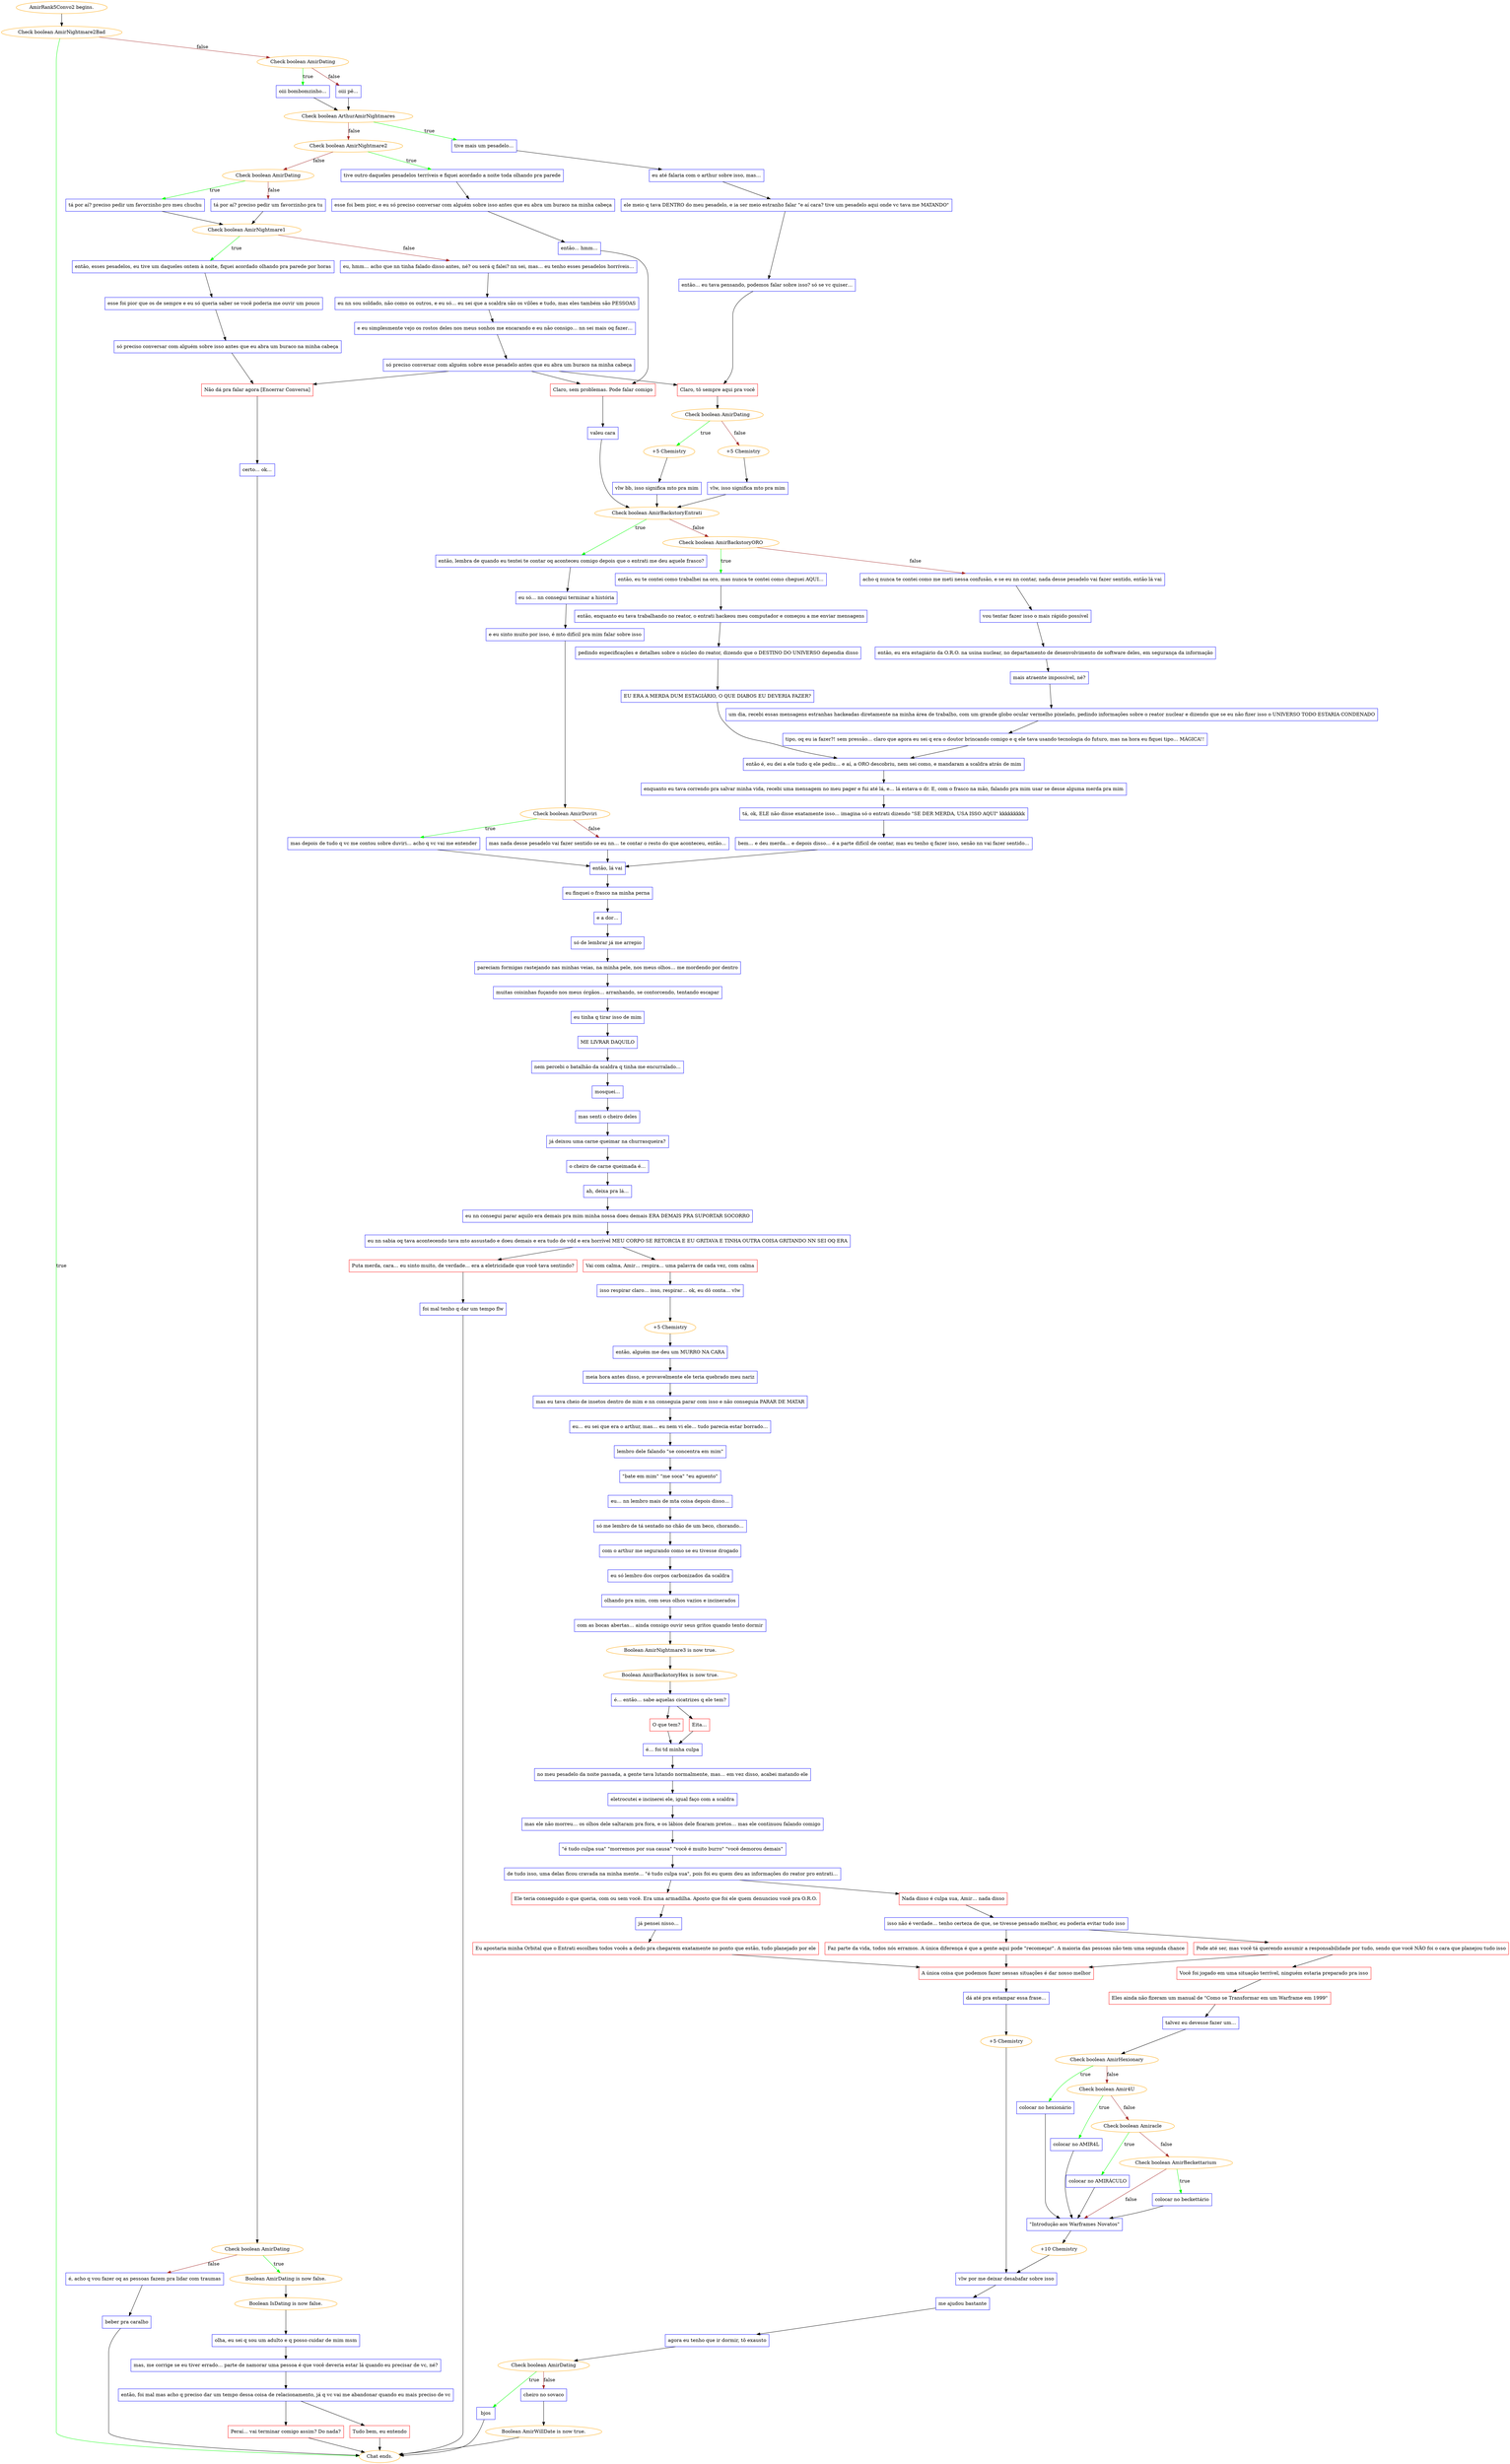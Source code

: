 digraph {
	"AmirRank5Convo2 begins." [color=orange];
		"AmirRank5Convo2 begins." -> j3346168945;
	j3346168945 [label="Check boolean AmirNightmare2Bad",color=orange];
		j3346168945 -> "Chat ends." [label=true,color=green];
		j3346168945 -> j2769147181 [label=false,color=brown];
	"Chat ends." [color=orange];
	j2769147181 [label="Check boolean AmirDating",color=orange];
		j2769147181 -> j2012762219 [label=true,color=green];
		j2769147181 -> j900484097 [label=false,color=brown];
	j2012762219 [label="oiii bombomzinho…",shape=box,color=blue];
		j2012762219 -> j2915049333;
	j900484097 [label="oiii pê…",shape=box,color=blue];
		j900484097 -> j2915049333;
	j2915049333 [label="Check boolean ArthurAmirNightmares",color=orange];
		j2915049333 -> j825713830 [label=true,color=green];
		j2915049333 -> j3157984749 [label=false,color=brown];
	j825713830 [label="tive mais um pesadelo…",shape=box,color=blue];
		j825713830 -> j4236351037;
	j3157984749 [label="Check boolean AmirNightmare2",color=orange];
		j3157984749 -> j1896728413 [label=true,color=green];
		j3157984749 -> j2085567462 [label=false,color=brown];
	j4236351037 [label="eu até falaria com o arthur sobre isso, mas…",shape=box,color=blue];
		j4236351037 -> j973138995;
	j1896728413 [label="tive outro daqueles pesadelos terríveis e fiquei acordado a noite toda olhando pra parede",shape=box,color=blue];
		j1896728413 -> j3146225606;
	j2085567462 [label="Check boolean AmirDating",color=orange];
		j2085567462 -> j928683530 [label=true,color=green];
		j2085567462 -> j2150032108 [label=false,color=brown];
	j973138995 [label="ele meio q tava DENTRO do meu pesadelo, e ia ser meio estranho falar \"e aí cara? tive um pesadelo aqui onde vc tava me MATANDO\"",shape=box,color=blue];
		j973138995 -> j4154631068;
	j3146225606 [label="esse foi bem pior, e eu só preciso conversar com alguém sobre isso antes que eu abra um buraco na minha cabeça",shape=box,color=blue];
		j3146225606 -> j766945376;
	j928683530 [label="tá por aí? preciso pedir um favorzinho pro meu chuchu",shape=box,color=blue];
		j928683530 -> j822141118;
	j2150032108 [label="tá por aí? preciso pedir um favorzinho pra tu",shape=box,color=blue];
		j2150032108 -> j822141118;
	j4154631068 [label="então… eu tava pensando, podemos falar sobre isso? só se vc quiser…",shape=box,color=blue];
		j4154631068 -> j220236139;
	j766945376 [label="então… hmm…",shape=box,color=blue];
		j766945376 -> j1562612319;
	j822141118 [label="Check boolean AmirNightmare1",color=orange];
		j822141118 -> j1331954227 [label=true,color=green];
		j822141118 -> j918447384 [label=false,color=brown];
	j220236139 [label="Claro, tô sempre aqui pra você",shape=box,color=red];
		j220236139 -> j2850850546;
	j1562612319 [label="Claro, sem problemas. Pode falar comigo",shape=box,color=red];
		j1562612319 -> j849510613;
	j1331954227 [label="então, esses pesadelos, eu tive um daqueles ontem à noite, fiquei acordado olhando pra parede por horas",shape=box,color=blue];
		j1331954227 -> j3058922896;
	j918447384 [label="eu, hmm… acho que nn tinha falado disso antes, né? ou será q falei? nn sei, mas… eu tenho esses pesadelos horríveis…",shape=box,color=blue];
		j918447384 -> j2724704696;
	j2850850546 [label="Check boolean AmirDating",color=orange];
		j2850850546 -> j1804603344 [label=true,color=green];
		j2850850546 -> j1304881293 [label=false,color=brown];
	j849510613 [label="valeu cara",shape=box,color=blue];
		j849510613 -> j3726133081;
	j3058922896 [label="esse foi pior que os de sempre e eu só queria saber se você poderia me ouvir um pouco",shape=box,color=blue];
		j3058922896 -> j794424647;
	j2724704696 [label="eu nn sou soldado, não como os outros, e eu só… eu sei que a scaldra são os vilões e tudo, mas eles também são PESSOAS",shape=box,color=blue];
		j2724704696 -> j288576265;
	j1804603344 [label="+5 Chemistry",color=orange];
		j1804603344 -> j2206333045;
	j1304881293 [label="+5 Chemistry",color=orange];
		j1304881293 -> j4112304482;
	j3726133081 [label="Check boolean AmirBackstoryEntrati",color=orange];
		j3726133081 -> j2106756856 [label=true,color=green];
		j3726133081 -> j3839700962 [label=false,color=brown];
	j794424647 [label="só preciso conversar com alguém sobre isso antes que eu abra um buraco na minha cabeça",shape=box,color=blue];
		j794424647 -> j2910075466;
	j288576265 [label="e eu simplesmente vejo os rostos deles nos meus sonhos me encarando e eu não consigo… nn sei mais oq fazer…",shape=box,color=blue];
		j288576265 -> j1468394070;
	j2206333045 [label="vlw bb, isso significa mto pra mim",shape=box,color=blue];
		j2206333045 -> j3726133081;
	j4112304482 [label="vlw, isso significa mto pra mim",shape=box,color=blue];
		j4112304482 -> j3726133081;
	j2106756856 [label="então, lembra de quando eu tentei te contar oq aconteceu comigo depois que o entrati me deu aquele frasco?",shape=box,color=blue];
		j2106756856 -> j2842463004;
	j3839700962 [label="Check boolean AmirBackstoryORO",color=orange];
		j3839700962 -> j1101891828 [label=true,color=green];
		j3839700962 -> j2938764319 [label=false,color=brown];
	j2910075466 [label="Não dá pra falar agora [Encerrar Conversa]",shape=box,color=red];
		j2910075466 -> j701398687;
	j1468394070 [label="só preciso conversar com alguém sobre esse pesadelo antes que eu abra um buraco na minha cabeça",shape=box,color=blue];
		j1468394070 -> j220236139;
		j1468394070 -> j1562612319;
		j1468394070 -> j2910075466;
	j2842463004 [label="eu só… nn consegui terminar a história",shape=box,color=blue];
		j2842463004 -> j9247664;
	j1101891828 [label="então, eu te contei como trabalhei na oro, mas nunca te contei como cheguei AQUI…",shape=box,color=blue];
		j1101891828 -> j425729633;
	j2938764319 [label="acho q nunca te contei como me meti nessa confusão, e se eu nn contar, nada desse pesadelo vai fazer sentido, então lá vai",shape=box,color=blue];
		j2938764319 -> j95729187;
	j701398687 [label="certo… ok…",shape=box,color=blue];
		j701398687 -> j2381424385;
	j9247664 [label="e eu sinto muito por isso, é mto difícil pra mim falar sobre isso",shape=box,color=blue];
		j9247664 -> j2594202141;
	j425729633 [label="então, enquanto eu tava trabalhando no reator, o entrati hackeou meu computador e começou a me enviar mensagens",shape=box,color=blue];
		j425729633 -> j2773119675;
	j95729187 [label="vou tentar fazer isso o mais rápido possível",shape=box,color=blue];
		j95729187 -> j3388147875;
	j2381424385 [label="Check boolean AmirDating",color=orange];
		j2381424385 -> j427974046 [label=true,color=green];
		j2381424385 -> j4180228740 [label=false,color=brown];
	j2594202141 [label="Check boolean AmirDuviri",color=orange];
		j2594202141 -> j2359824366 [label=true,color=green];
		j2594202141 -> j956757205 [label=false,color=brown];
	j2773119675 [label="pedindo especificações e detalhes sobre o núcleo do reator, dizendo que o DESTINO DO UNIVERSO dependia disso",shape=box,color=blue];
		j2773119675 -> j16132228;
	j3388147875 [label="então, eu era estagiário da O.R.O. na usina nuclear, no departamento de desenvolvimento de software deles, em segurança da informação",shape=box,color=blue];
		j3388147875 -> j1579845248;
	j427974046 [label="Boolean AmirDating is now false.",color=orange];
		j427974046 -> j2749215697;
	j4180228740 [label="é, acho q vou fazer oq as pessoas fazem pra lidar com traumas",shape=box,color=blue];
		j4180228740 -> j2760829933;
	j2359824366 [label="mas depois de tudo q vc me contou sobre duviri… acho q vc vai me entender",shape=box,color=blue];
		j2359824366 -> j2433402396;
	j956757205 [label="mas nada desse pesadelo vai fazer sentido se eu nn… te contar o resto do que aconteceu, então…",shape=box,color=blue];
		j956757205 -> j2433402396;
	j16132228 [label="EU ERA A MERDA DUM ESTAGIÁRIO, O QUE DIABOS EU DEVERIA FAZER?",shape=box,color=blue];
		j16132228 -> j3558141692;
	j1579845248 [label="mais atraente impossível, né?",shape=box,color=blue];
		j1579845248 -> j132944882;
	j2749215697 [label="Boolean IsDating is now false.",color=orange];
		j2749215697 -> j2470573432;
	j2760829933 [label="beber pra caralho",shape=box,color=blue];
		j2760829933 -> "Chat ends.";
	j2433402396 [label="então, lá vai",shape=box,color=blue];
		j2433402396 -> j3375770651;
	j3558141692 [label="então é, eu dei a ele tudo q ele pediu… e aí, a ORO descobriu, nem sei como, e mandaram a scaldra atrás de mim",shape=box,color=blue];
		j3558141692 -> j2851514220;
	j132944882 [label="um dia, recebi essas mensagens estranhas hackeadas diretamente na minha área de trabalho, com um grande globo ocular vermelho pixelado, pedindo informações sobre o reator nuclear e dizendo que se eu não fizer isso o UNIVERSO TODO ESTARIA CONDENADO",shape=box,color=blue];
		j132944882 -> j440055958;
	j2470573432 [label="olha, eu sei q sou um adulto e q posso cuidar de mim msm",shape=box,color=blue];
		j2470573432 -> j1128070603;
	j3375770651 [label="eu finquei o frasco na minha perna",shape=box,color=blue];
		j3375770651 -> j3213345750;
	j2851514220 [label="enquanto eu tava correndo pra salvar minha vida, recebi uma mensagem no meu pager e fui até lá, e… lá estava o dr. E, com o frasco na mão, falando pra mim usar se desse alguma merda pra mim",shape=box,color=blue];
		j2851514220 -> j1887596241;
	j440055958 [label="tipo, oq eu ia fazer?! sem pressão… claro que agora eu sei q era o doutor brincando comigo e q ele tava usando tecnologia do futuro, mas na hora eu fiquei tipo… MÁGICA!!",shape=box,color=blue];
		j440055958 -> j3558141692;
	j1128070603 [label="mas, me corrige se eu tiver errado… parte de namorar uma pessoa é que você deveria estar lá quando eu precisar de vc, né?",shape=box,color=blue];
		j1128070603 -> j153361509;
	j3213345750 [label="e a dor…",shape=box,color=blue];
		j3213345750 -> j4255542282;
	j1887596241 [label="tá, ok, ELE não disse exatamente isso… imagina só o entrati dizendo \"SE DER MERDA, USA ISSO AQUI\" kkkkkkkkk",shape=box,color=blue];
		j1887596241 -> j2749007669;
	j153361509 [label="então, foi mal mas acho q preciso dar um tempo dessa coisa de relacionamento, já q vc vai me abandonar quando eu mais preciso de vc",shape=box,color=blue];
		j153361509 -> j1784722859;
		j153361509 -> j3797948872;
	j4255542282 [label="só de lembrar já me arrepio",shape=box,color=blue];
		j4255542282 -> j4277164232;
	j2749007669 [label="bem… e deu merda… e depois disso… é a parte difícil de contar, mas eu tenho q fazer isso, senão nn vai fazer sentido…",shape=box,color=blue];
		j2749007669 -> j2433402396;
	j1784722859 [label="Peraí… vai terminar comigo assim? Do nada?",shape=box,color=red];
		j1784722859 -> "Chat ends.";
	j3797948872 [label="Tudo bem, eu entendo",shape=box,color=red];
		j3797948872 -> "Chat ends.";
	j4277164232 [label="pareciam formigas rastejando nas minhas veias, na minha pele, nos meus olhos… me mordendo por dentro",shape=box,color=blue];
		j4277164232 -> j3178277546;
	j3178277546 [label="muitas coisinhas fuçando nos meus órgãos… arranhando, se contorcendo, tentando escapar",shape=box,color=blue];
		j3178277546 -> j3549574348;
	j3549574348 [label="eu tinha q tirar isso de mim",shape=box,color=blue];
		j3549574348 -> j2056680;
	j2056680 [label="ME LIVRAR DAQUILO",shape=box,color=blue];
		j2056680 -> j4259609054;
	j4259609054 [label="nem percebi o batalhão da scaldra q tinha me encurralado…",shape=box,color=blue];
		j4259609054 -> j2351565535;
	j2351565535 [label="mosquei…",shape=box,color=blue];
		j2351565535 -> j1997097863;
	j1997097863 [label="mas senti o cheiro deles",shape=box,color=blue];
		j1997097863 -> j2837994073;
	j2837994073 [label="já deixou uma carne queimar na churrasqueira?",shape=box,color=blue];
		j2837994073 -> j4109335090;
	j4109335090 [label="o cheiro de carne queimada é…",shape=box,color=blue];
		j4109335090 -> j1934039471;
	j1934039471 [label="ah, deixa pra lá…",shape=box,color=blue];
		j1934039471 -> j642434133;
	j642434133 [label="eu nn consegui parar aquilo era demais pra mim minha nossa doeu demais ERA DEMAIS PRA SUPORTAR SOCORRO",shape=box,color=blue];
		j642434133 -> j1790380201;
	j1790380201 [label="eu nn sabia oq tava acontecendo tava mto assustado e doeu demais e era tudo de vdd e era horrível MEU CORPO SE RETORCIA E EU GRITAVA E TINHA OUTRA COISA GRITANDO NN SEI OQ ERA",shape=box,color=blue];
		j1790380201 -> j834298751;
		j1790380201 -> j1880790417;
	j834298751 [label="Vai com calma, Amir… respira… uma palavra de cada vez, com calma",shape=box,color=red];
		j834298751 -> j1795095438;
	j1880790417 [label="Puta merda, cara… eu sinto muito, de verdade… era a eletricidade que você tava sentindo?",shape=box,color=red];
		j1880790417 -> j3265909830;
	j1795095438 [label="isso respirar claro… isso, respirar… ok, eu dô conta… vlw",shape=box,color=blue];
		j1795095438 -> j4184379427;
	j3265909830 [label="foi mal tenho q dar um tempo flw",shape=box,color=blue];
		j3265909830 -> "Chat ends.";
	j4184379427 [label="+5 Chemistry",color=orange];
		j4184379427 -> j4102331196;
	j4102331196 [label="então, alguém me deu um MURRO NA CARA",shape=box,color=blue];
		j4102331196 -> j1393987386;
	j1393987386 [label="meia hora antes disso, e provavelmente ele teria quebrado meu nariz",shape=box,color=blue];
		j1393987386 -> j274374692;
	j274374692 [label="mas eu tava cheio de insetos dentro de mim e nn conseguia parar com isso e não conseguia PARAR DE MATAR",shape=box,color=blue];
		j274374692 -> j3978303096;
	j3978303096 [label="eu… eu sei que era o arthur, mas… eu nem vi ele… tudo parecia estar borrado…",shape=box,color=blue];
		j3978303096 -> j311559241;
	j311559241 [label="lembro dele falando \"se concentra em mim\"",shape=box,color=blue];
		j311559241 -> j1405868455;
	j1405868455 [label="\"bate em mim\" \"me soca\" \"eu aguento\"",shape=box,color=blue];
		j1405868455 -> j3983484760;
	j3983484760 [label="eu… nn lembro mais de mta coisa depois disso…",shape=box,color=blue];
		j3983484760 -> j3228409615;
	j3228409615 [label="só me lembro de tá sentado no chão de um beco, chorando…",shape=box,color=blue];
		j3228409615 -> j3012084282;
	j3012084282 [label="com o arthur me segurando como se eu tivesse drogado",shape=box,color=blue];
		j3012084282 -> j3666747913;
	j3666747913 [label="eu só lembro dos corpos carbonizados da scaldra",shape=box,color=blue];
		j3666747913 -> j2535615183;
	j2535615183 [label="olhando pra mim, com seus olhos vazios e incinerados",shape=box,color=blue];
		j2535615183 -> j2766283836;
	j2766283836 [label="com as bocas abertas… ainda consigo ouvir seus gritos quando tento dormir",shape=box,color=blue];
		j2766283836 -> j3403452458;
	j3403452458 [label="Boolean AmirNightmare3 is now true.",color=orange];
		j3403452458 -> j1675193731;
	j1675193731 [label="Boolean AmirBackstoryHex is now true.",color=orange];
		j1675193731 -> j1635964448;
	j1635964448 [label="é… então… sabe aquelas cicatrizes q ele tem?",shape=box,color=blue];
		j1635964448 -> j3616317470;
		j1635964448 -> j3001349701;
	j3616317470 [label="O que tem?",shape=box,color=red];
		j3616317470 -> j1259653361;
	j3001349701 [label="Eita…",shape=box,color=red];
		j3001349701 -> j1259653361;
	j1259653361 [label="é… foi td minha culpa",shape=box,color=blue];
		j1259653361 -> j2828890872;
	j2828890872 [label="no meu pesadelo da noite passada, a gente tava lutando normalmente, mas… em vez disso, acabei matando ele",shape=box,color=blue];
		j2828890872 -> j1975422737;
	j1975422737 [label="eletrocutei e incinerei ele, igual faço com a scaldra",shape=box,color=blue];
		j1975422737 -> j4011516931;
	j4011516931 [label="mas ele não morreu… os olhos dele saltaram pra fora, e os lábios dele ficaram pretos… mas ele continuou falando comigo",shape=box,color=blue];
		j4011516931 -> j3807608834;
	j3807608834 [label="\"é tudo culpa sua\" \"morremos por sua causa\" \"você é muito burro\" \"você demorou demais\"",shape=box,color=blue];
		j3807608834 -> j733746981;
	j733746981 [label="de tudo isso, uma delas ficou cravada na minha mente… \"é tudo culpa sua\", pois foi eu quem deu as informações do reator pro entrati…",shape=box,color=blue];
		j733746981 -> j2693919850;
		j733746981 -> j1612369979;
	j2693919850 [label="Ele teria conseguido o que queria, com ou sem você. Era uma armadilha. Aposto que foi ele quem denunciou você pra O.R.O.",shape=box,color=red];
		j2693919850 -> j4076562525;
	j1612369979 [label="Nada disso é culpa sua, Amir… nada disso",shape=box,color=red];
		j1612369979 -> j4286602678;
	j4076562525 [label="já pensei nisso…",shape=box,color=blue];
		j4076562525 -> j2576801992;
	j4286602678 [label="isso não é verdade… tenho certeza de que, se tivesse pensado melhor, eu poderia evitar tudo isso",shape=box,color=blue];
		j4286602678 -> j702112087;
		j4286602678 -> j3202610572;
	j2576801992 [label="Eu apostaria minha Orbital que o Entrati escolheu todos vocês a dedo pra chegarem exatamente no ponto que estão, tudo planejado por ele",shape=box,color=red];
		j2576801992 -> j3574796028;
	j702112087 [label="Faz parte da vida, todos nós erramos. A única diferença é que a gente aqui pode \"recomeçar\". A maioria das pessoas não tem uma segunda chance",shape=box,color=red];
		j702112087 -> j3574796028;
	j3202610572 [label="Pode até ser, mas você tá querendo assumir a responsabilidade por tudo, sendo que você NÃO foi o cara que planejou tudo isso",shape=box,color=red];
		j3202610572 -> j1999141672;
		j3202610572 -> j3574796028;
	j3574796028 [label="A única coisa que podemos fazer nessas situações é dar nosso melhor",shape=box,color=red];
		j3574796028 -> j3051526229;
	j1999141672 [label="Você foi jogado em uma situação terrível, ninguém estaria preparado pra isso",shape=box,color=red];
		j1999141672 -> j1045063979;
	j3051526229 [label="dá até pra estampar essa frase…",shape=box,color=blue];
		j3051526229 -> j2967017509;
	j1045063979 [label="Eles ainda não fizeram um manual de \"Como se Transformar em um Warframe em 1999\"",shape=box,color=red];
		j1045063979 -> j2984975077;
	j2967017509 [label="+5 Chemistry",color=orange];
		j2967017509 -> j1821046411;
	j2984975077 [label="talvez eu devesse fazer um…",shape=box,color=blue];
		j2984975077 -> j767568525;
	j1821046411 [label="vlw por me deixar desabafar sobre isso",shape=box,color=blue];
		j1821046411 -> j4004068742;
	j767568525 [label="Check boolean AmirHexionary",color=orange];
		j767568525 -> j2914502940 [label=true,color=green];
		j767568525 -> j2891816278 [label=false,color=brown];
	j4004068742 [label="me ajudou bastante",shape=box,color=blue];
		j4004068742 -> j2697507092;
	j2914502940 [label="colocar no hexionário",shape=box,color=blue];
		j2914502940 -> j2405472482;
	j2891816278 [label="Check boolean Amir4U",color=orange];
		j2891816278 -> j2930124480 [label=true,color=green];
		j2891816278 -> j407232223 [label=false,color=brown];
	j2697507092 [label="agora eu tenho que ir dormir, tô exausto",shape=box,color=blue];
		j2697507092 -> j3775348585;
	j2405472482 [label="\"Introdução aos Warframes Novatos\"",shape=box,color=blue];
		j2405472482 -> j2504707230;
	j2930124480 [label="colocar no AMIR4L",shape=box,color=blue];
		j2930124480 -> j2405472482;
	j407232223 [label="Check boolean Amiracle",color=orange];
		j407232223 -> j3841938837 [label=true,color=green];
		j407232223 -> j3011765431 [label=false,color=brown];
	j3775348585 [label="Check boolean AmirDating",color=orange];
		j3775348585 -> j962331198 [label=true,color=green];
		j3775348585 -> j3687493135 [label=false,color=brown];
	j2504707230 [label="+10 Chemistry",color=orange];
		j2504707230 -> j1821046411;
	j3841938837 [label="colocar no AMIRÁCULO",shape=box,color=blue];
		j3841938837 -> j2405472482;
	j3011765431 [label="Check boolean AmirBeckettarium",color=orange];
		j3011765431 -> j4004193172 [label=true,color=green];
		j3011765431 -> j2405472482 [label=false,color=brown];
	j962331198 [label="bjos",shape=box,color=blue];
		j962331198 -> "Chat ends.";
	j3687493135 [label="cheiro no sovaco",shape=box,color=blue];
		j3687493135 -> j1538486228;
	j4004193172 [label="colocar no beckettário",shape=box,color=blue];
		j4004193172 -> j2405472482;
	j1538486228 [label="Boolean AmirWillDate is now true.",color=orange];
		j1538486228 -> "Chat ends.";
}